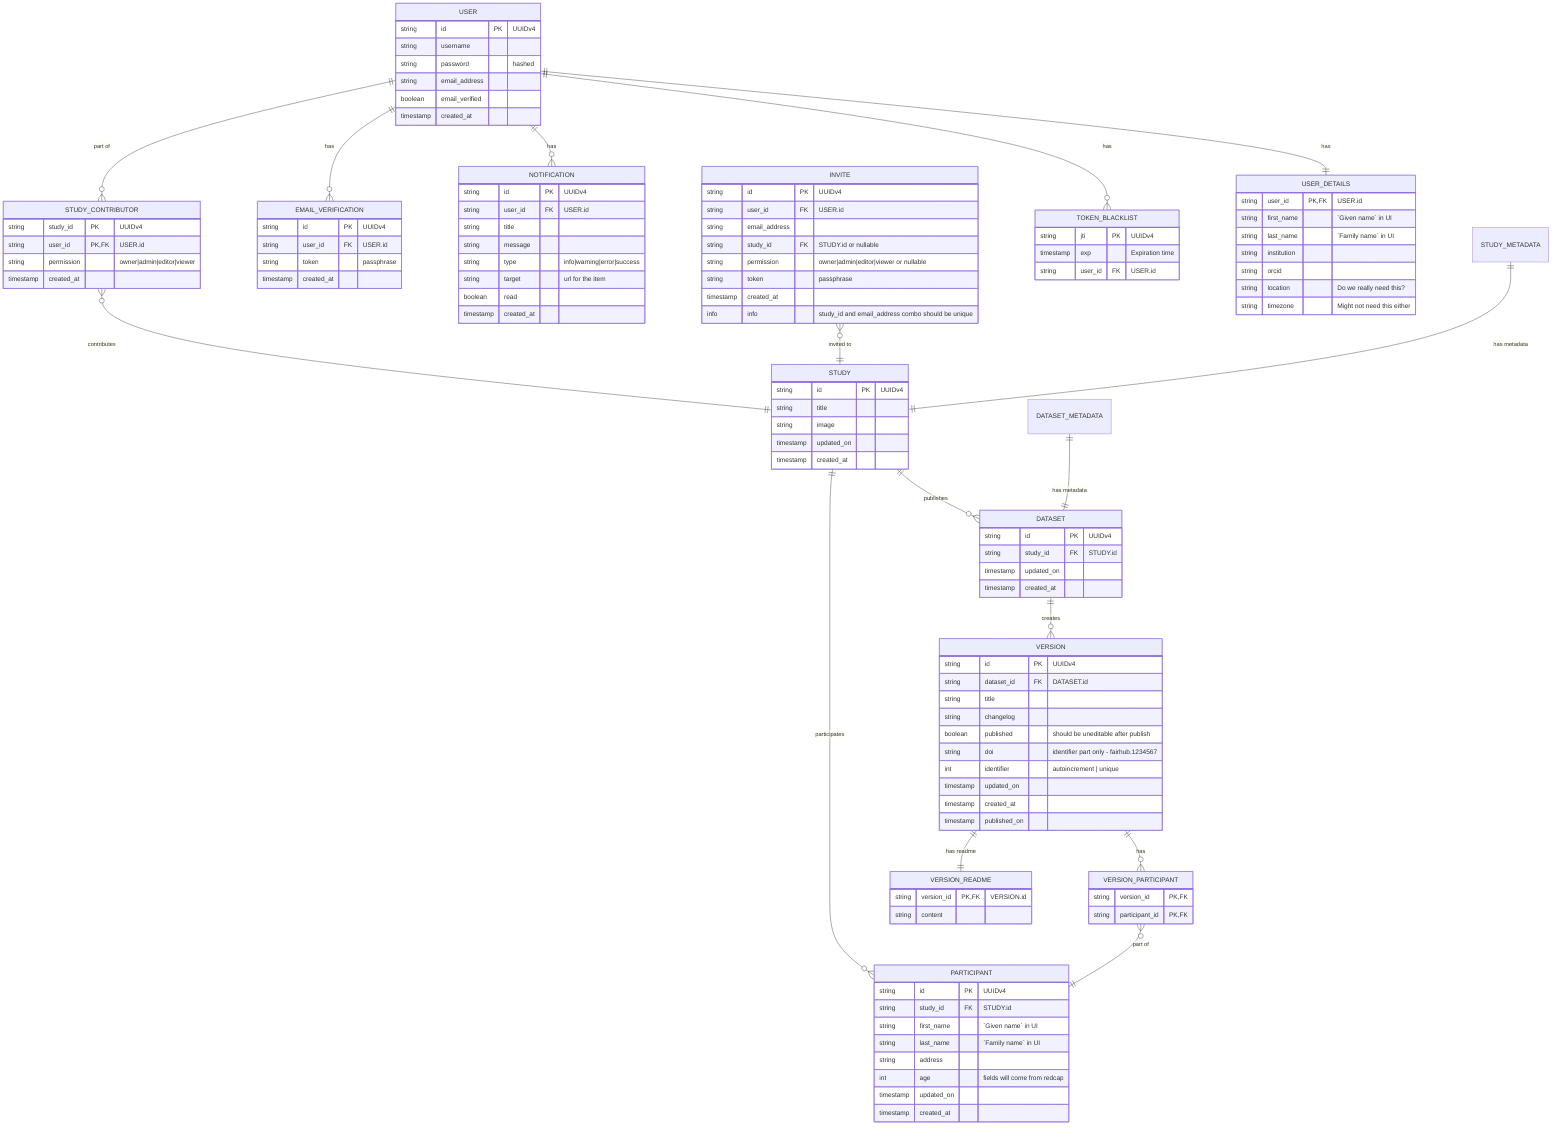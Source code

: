 erDiagram
    STUDY {
        string id PK "UUIDv4"
        string title
        string image
        timestamp updated_on
        timestamp created_at
    }

    USER {
        string id PK "UUIDv4"
        string username
        string password "hashed"
        string email_address
        boolean email_verified 
        timestamp created_at
    }

    USER_DETAILS {
        string user_id PK,FK "USER.id"
        string first_name "`Given name` in UI"
        string last_name "`Family name` in UI"
        string institution
        string orcid
        string location "Do we really need this?"
        string timezone "Might not need this either"
    }

    NOTIFICATION {
        string id PK "UUIDv4"
        string user_id FK "USER.id"
        string title
        string message
        string type "info|warning|error|success"
        string target "url for the item"
        boolean read
        timestamp created_at
    }

    STUDY_CONTRIBUTOR {
        string study_id PK "UUIDv4"
        string user_id PK,FK "USER.id"
        string permission "owner|admin|editor|viewer"
        timestamp created_at
    }

    INVITE {
        string id PK "UUIDv4"
        string user_id FK "USER.id"
        string email_address
        string study_id FK "STUDY.id or nullable"
        string permission "owner|admin|editor|viewer or nullable" 
        string token "passphrase"
        timestamp created_at
        info info "study_id and email_address combo should be unique"
    }

    PARTICIPANT {
        string id PK "UUIDv4"
        string study_id FK "STUDY.id"
        string first_name "`Given name` in UI"
        string last_name "`Family name` in UI"
        string address
        int age "fields will come from redcap"
        timestamp updated_on
        timestamp created_at
    }

    DATASET {
        string id PK "UUIDv4"
        string study_id FK "STUDY.id"
        timestamp updated_on
        timestamp created_at
    }

    VERSION {
        string id PK "UUIDv4"
        string dataset_id FK "DATASET.id"
        string title
        string changelog
        boolean published "should be uneditable after publish"
        string doi "identifier part only - fairhub.1234567"
        int identifier "autoincrement | unique"
        timestamp updated_on
        timestamp created_at
        timestamp published_on
    }

    VERSION_README {
        string version_id PK,FK "VERSION.id"
        string content
    }

    VERSION_PARTICIPANT {
        string version_id PK,FK
        string participant_id PK,FK
    }

    TOKEN_BLACKLIST {
        string jti PK "UUIDv4"
        timestamp exp "Expiration time"
        string user_id FK "USER.id"
    }

    EMAIL_VERIFICATION {
        string id PK "UUIDv4"
        string user_id FK "USER.id"
        string token "passphrase"
        timestamp created_at
    }


    STUDY_CONTRIBUTOR }o--|| STUDY : contributes
    INVITE }o--|| STUDY : "invited to"
    STUDY_METADATA ||--|| STUDY : "has metadata"

    STUDY ||--o{ DATASET : publishes

    DATASET_METADATA ||--|| DATASET : "has metadata"

    DATASET ||--o{ VERSION : creates

    USER ||--|| USER_DETAILS : "has"
    USER ||--o{ TOKEN_BLACKLIST : "has"
    USER ||--o{ NOTIFICATION : "has"

    USER ||--o{ EMAIL_VERIFICATION : "has"

    USER ||--o{ STUDY_CONTRIBUTOR : "part of"
    PARTICIPANT }o--|| STUDY : participates
    
    VERSION ||--o{ VERSION_PARTICIPANT : has
    VERSION_PARTICIPANT }o--|| PARTICIPANT : "part of"
    VERSION ||--|| VERSION_README : "has readme"